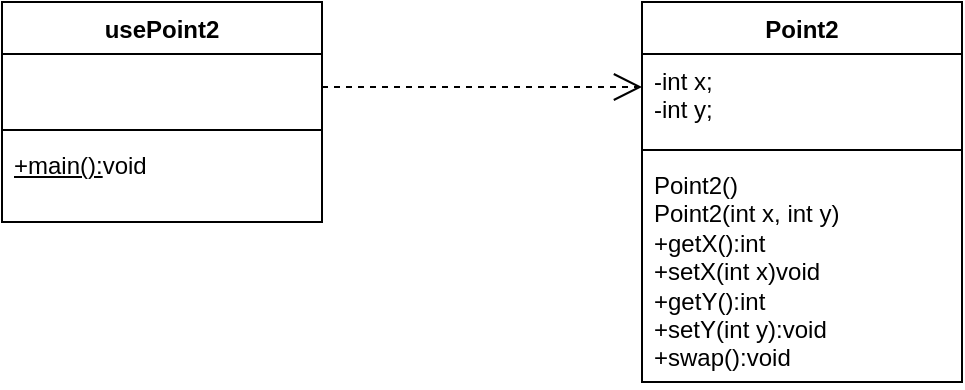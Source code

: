 <mxfile version="24.7.8">
  <diagram id="C5RBs43oDa-KdzZeNtuy" name="Page-1">
    <mxGraphModel dx="712" dy="835" grid="1" gridSize="10" guides="1" tooltips="1" connect="1" arrows="1" fold="1" page="1" pageScale="1" pageWidth="827" pageHeight="1169" math="0" shadow="0">
      <root>
        <mxCell id="WIyWlLk6GJQsqaUBKTNV-0" />
        <mxCell id="WIyWlLk6GJQsqaUBKTNV-1" parent="WIyWlLk6GJQsqaUBKTNV-0" />
        <mxCell id="mkP6U-s1mf0FyJapG51f-4" value="usePoint2" style="swimlane;fontStyle=1;align=center;verticalAlign=top;childLayout=stackLayout;horizontal=1;startSize=26;horizontalStack=0;resizeParent=1;resizeParentMax=0;resizeLast=0;collapsible=1;marginBottom=0;whiteSpace=wrap;html=1;" vertex="1" parent="WIyWlLk6GJQsqaUBKTNV-1">
          <mxGeometry x="130" y="90" width="160" height="110" as="geometry" />
        </mxCell>
        <mxCell id="mkP6U-s1mf0FyJapG51f-13" value="&amp;nbsp;" style="text;strokeColor=none;fillColor=none;align=left;verticalAlign=top;spacingLeft=4;spacingRight=4;overflow=hidden;rotatable=0;points=[[0,0.5],[1,0.5]];portConstraint=eastwest;whiteSpace=wrap;html=1;" vertex="1" parent="mkP6U-s1mf0FyJapG51f-4">
          <mxGeometry y="26" width="160" height="34" as="geometry" />
        </mxCell>
        <mxCell id="mkP6U-s1mf0FyJapG51f-6" value="" style="line;strokeWidth=1;fillColor=none;align=left;verticalAlign=middle;spacingTop=-1;spacingLeft=3;spacingRight=3;rotatable=0;labelPosition=right;points=[];portConstraint=eastwest;strokeColor=inherit;" vertex="1" parent="mkP6U-s1mf0FyJapG51f-4">
          <mxGeometry y="60" width="160" height="8" as="geometry" />
        </mxCell>
        <mxCell id="mkP6U-s1mf0FyJapG51f-7" value="&lt;u&gt;+main():&lt;/u&gt;void" style="text;strokeColor=none;fillColor=none;align=left;verticalAlign=top;spacingLeft=4;spacingRight=4;overflow=hidden;rotatable=0;points=[[0,0.5],[1,0.5]];portConstraint=eastwest;whiteSpace=wrap;html=1;" vertex="1" parent="mkP6U-s1mf0FyJapG51f-4">
          <mxGeometry y="68" width="160" height="42" as="geometry" />
        </mxCell>
        <mxCell id="mkP6U-s1mf0FyJapG51f-8" value="Point2" style="swimlane;fontStyle=1;align=center;verticalAlign=top;childLayout=stackLayout;horizontal=1;startSize=26;horizontalStack=0;resizeParent=1;resizeParentMax=0;resizeLast=0;collapsible=1;marginBottom=0;whiteSpace=wrap;html=1;" vertex="1" parent="WIyWlLk6GJQsqaUBKTNV-1">
          <mxGeometry x="450" y="90" width="160" height="190" as="geometry" />
        </mxCell>
        <mxCell id="mkP6U-s1mf0FyJapG51f-9" value="-int x;&lt;div&gt;-int y;&lt;/div&gt;" style="text;strokeColor=none;fillColor=none;align=left;verticalAlign=top;spacingLeft=4;spacingRight=4;overflow=hidden;rotatable=0;points=[[0,0.5],[1,0.5]];portConstraint=eastwest;whiteSpace=wrap;html=1;" vertex="1" parent="mkP6U-s1mf0FyJapG51f-8">
          <mxGeometry y="26" width="160" height="44" as="geometry" />
        </mxCell>
        <mxCell id="mkP6U-s1mf0FyJapG51f-10" value="" style="line;strokeWidth=1;fillColor=none;align=left;verticalAlign=middle;spacingTop=-1;spacingLeft=3;spacingRight=3;rotatable=0;labelPosition=right;points=[];portConstraint=eastwest;strokeColor=inherit;" vertex="1" parent="mkP6U-s1mf0FyJapG51f-8">
          <mxGeometry y="70" width="160" height="8" as="geometry" />
        </mxCell>
        <mxCell id="mkP6U-s1mf0FyJapG51f-11" value="&lt;div&gt;Point2()&lt;/div&gt;&lt;div&gt;Point2(int x, int y)&lt;/div&gt;+getX():int&lt;div&gt;+setX(int x)void&lt;/div&gt;&lt;div&gt;+getY():int&lt;/div&gt;&lt;div&gt;+setY(int y):void&lt;/div&gt;&lt;div&gt;&lt;span style=&quot;background-color: initial;&quot;&gt;+swap():void&lt;/span&gt;&lt;/div&gt;" style="text;strokeColor=none;fillColor=none;align=left;verticalAlign=top;spacingLeft=4;spacingRight=4;overflow=hidden;rotatable=0;points=[[0,0.5],[1,0.5]];portConstraint=eastwest;whiteSpace=wrap;html=1;" vertex="1" parent="mkP6U-s1mf0FyJapG51f-8">
          <mxGeometry y="78" width="160" height="112" as="geometry" />
        </mxCell>
        <mxCell id="mkP6U-s1mf0FyJapG51f-12" value="" style="endArrow=open;endSize=12;dashed=1;html=1;rounded=0;" edge="1" parent="WIyWlLk6GJQsqaUBKTNV-1">
          <mxGeometry width="160" relative="1" as="geometry">
            <mxPoint x="290" y="132.5" as="sourcePoint" />
            <mxPoint x="450" y="132.5" as="targetPoint" />
          </mxGeometry>
        </mxCell>
      </root>
    </mxGraphModel>
  </diagram>
</mxfile>
